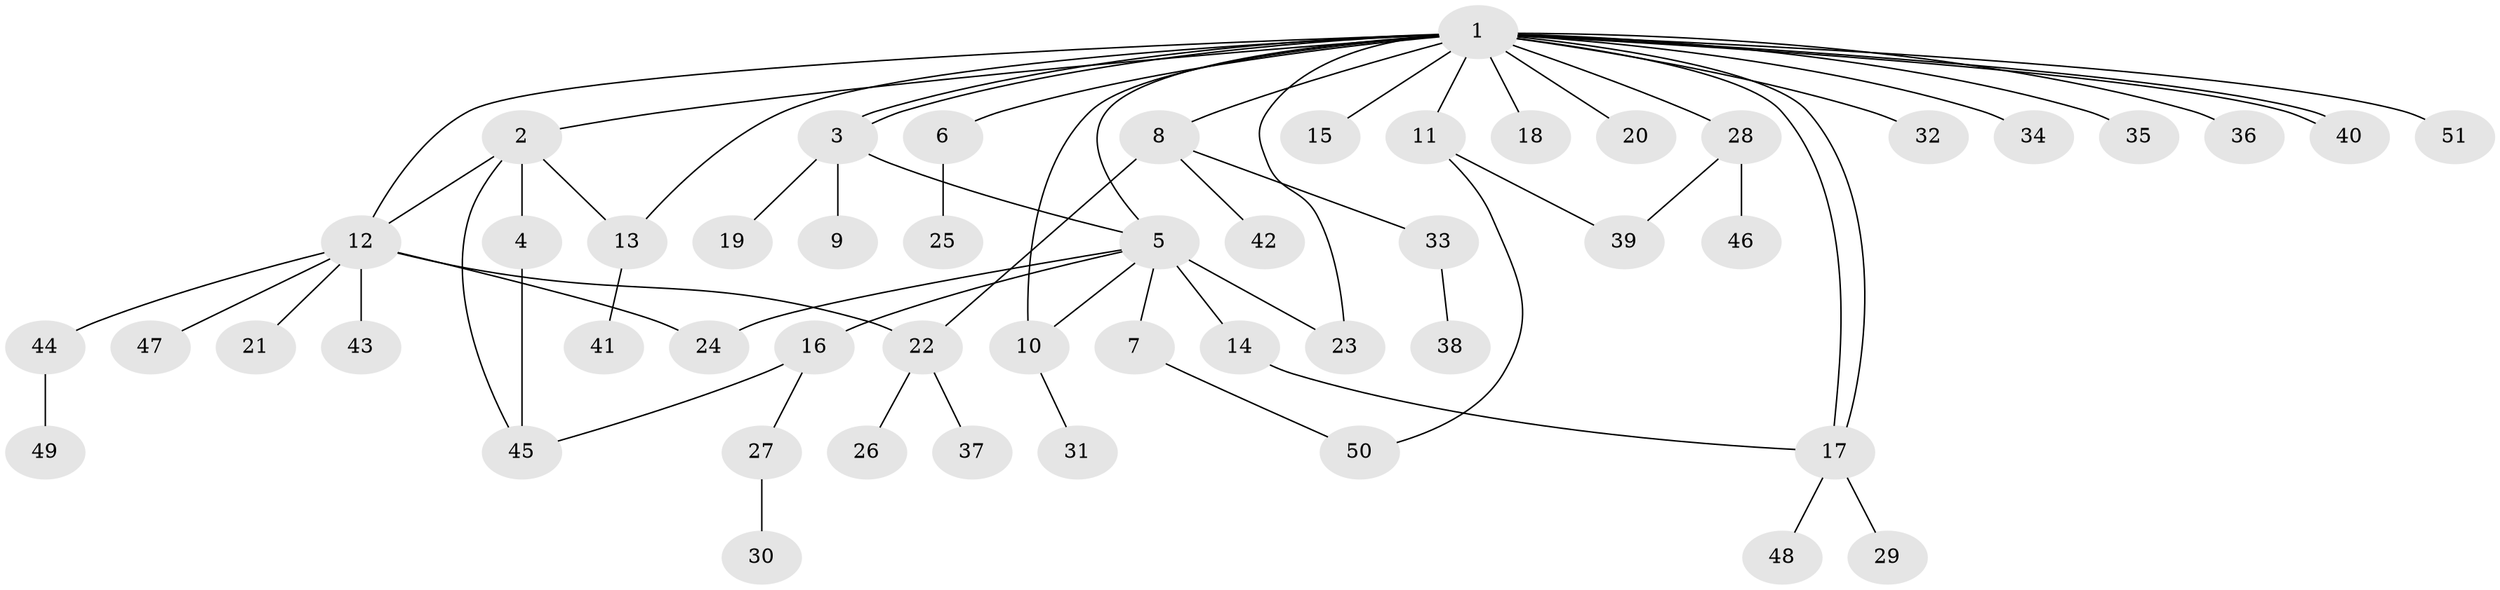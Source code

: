 // coarse degree distribution, {17: 0.04, 1: 0.88, 9: 0.04, 2: 0.04}
// Generated by graph-tools (version 1.1) at 2025/51/03/04/25 21:51:55]
// undirected, 51 vertices, 65 edges
graph export_dot {
graph [start="1"]
  node [color=gray90,style=filled];
  1;
  2;
  3;
  4;
  5;
  6;
  7;
  8;
  9;
  10;
  11;
  12;
  13;
  14;
  15;
  16;
  17;
  18;
  19;
  20;
  21;
  22;
  23;
  24;
  25;
  26;
  27;
  28;
  29;
  30;
  31;
  32;
  33;
  34;
  35;
  36;
  37;
  38;
  39;
  40;
  41;
  42;
  43;
  44;
  45;
  46;
  47;
  48;
  49;
  50;
  51;
  1 -- 2;
  1 -- 3;
  1 -- 3;
  1 -- 5;
  1 -- 6;
  1 -- 8;
  1 -- 10;
  1 -- 11;
  1 -- 12;
  1 -- 13;
  1 -- 15;
  1 -- 17;
  1 -- 17;
  1 -- 18;
  1 -- 20;
  1 -- 23;
  1 -- 28;
  1 -- 32;
  1 -- 34;
  1 -- 35;
  1 -- 36;
  1 -- 40;
  1 -- 40;
  1 -- 51;
  2 -- 4;
  2 -- 12;
  2 -- 13;
  2 -- 45;
  3 -- 5;
  3 -- 9;
  3 -- 19;
  4 -- 45;
  5 -- 7;
  5 -- 10;
  5 -- 14;
  5 -- 16;
  5 -- 23;
  5 -- 24;
  6 -- 25;
  7 -- 50;
  8 -- 22;
  8 -- 33;
  8 -- 42;
  10 -- 31;
  11 -- 39;
  11 -- 50;
  12 -- 21;
  12 -- 22;
  12 -- 24;
  12 -- 43;
  12 -- 44;
  12 -- 47;
  13 -- 41;
  14 -- 17;
  16 -- 27;
  16 -- 45;
  17 -- 29;
  17 -- 48;
  22 -- 26;
  22 -- 37;
  27 -- 30;
  28 -- 39;
  28 -- 46;
  33 -- 38;
  44 -- 49;
}
